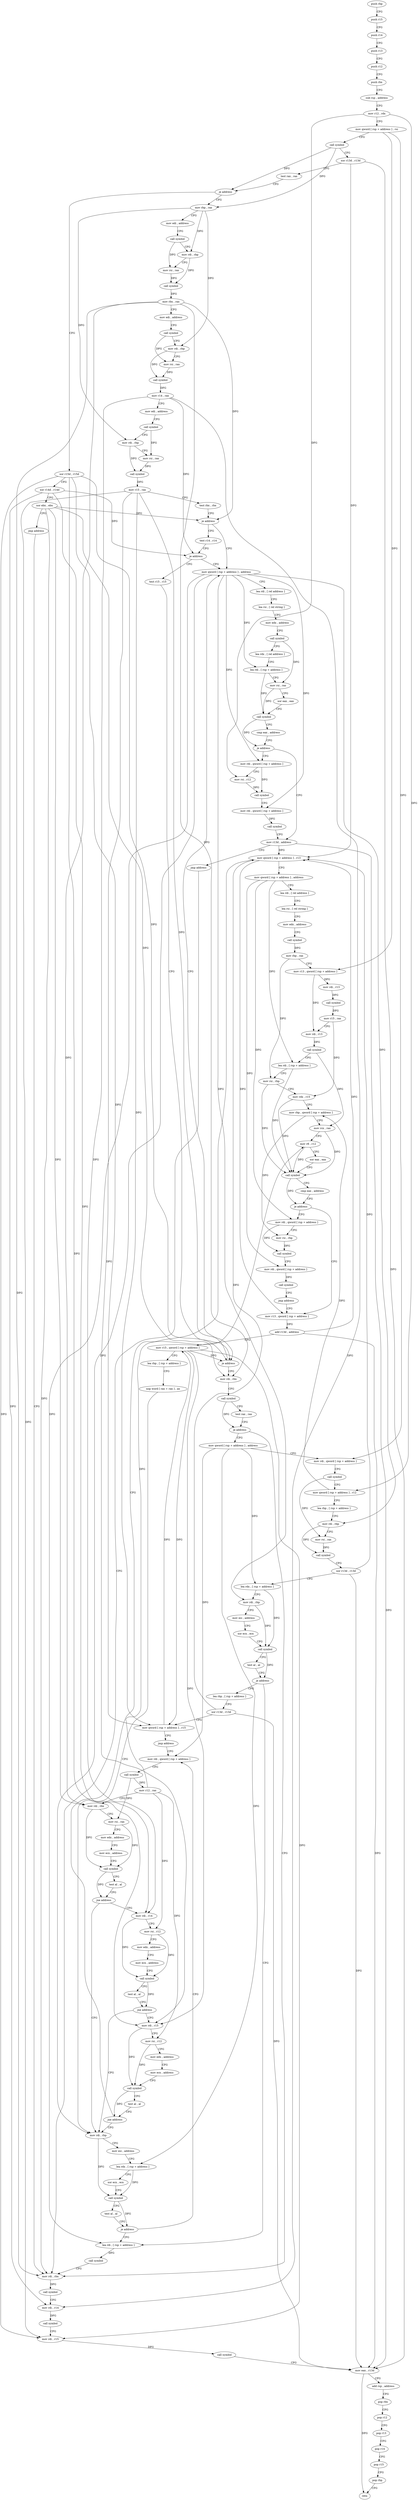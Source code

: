 digraph "func" {
"114080" [label = "push rbp" ]
"114081" [label = "push r15" ]
"114083" [label = "push r14" ]
"114085" [label = "push r13" ]
"114087" [label = "push r12" ]
"114089" [label = "push rbx" ]
"114090" [label = "sub rsp , address" ]
"114094" [label = "mov r12 , rdx" ]
"114097" [label = "mov qword [ rsp + address ] , rsi" ]
"114102" [label = "call symbol" ]
"114107" [label = "xor r13d , r13d" ]
"114110" [label = "test rax , rax" ]
"114113" [label = "je address" ]
"114599" [label = "xor r15d , r15d" ]
"114119" [label = "mov rbp , rax" ]
"114602" [label = "xor r14d , r14d" ]
"114605" [label = "xor ebx , ebx" ]
"114607" [label = "jmp address" ]
"114710" [label = "mov rdi , rbx" ]
"114122" [label = "mov edi , address" ]
"114127" [label = "call symbol" ]
"114132" [label = "mov rdi , rbp" ]
"114135" [label = "mov rsi , rax" ]
"114138" [label = "call symbol" ]
"114143" [label = "mov rbx , rax" ]
"114146" [label = "mov edi , address" ]
"114151" [label = "call symbol" ]
"114156" [label = "mov rdi , rbp" ]
"114159" [label = "mov rsi , rax" ]
"114162" [label = "call symbol" ]
"114167" [label = "mov r14 , rax" ]
"114170" [label = "mov edi , address" ]
"114175" [label = "call symbol" ]
"114180" [label = "mov rdi , rbp" ]
"114183" [label = "mov rsi , rax" ]
"114186" [label = "call symbol" ]
"114191" [label = "mov r15 , rax" ]
"114194" [label = "test rbx , rbx" ]
"114197" [label = "je address" ]
"114609" [label = "mov qword [ rsp + address ] , address" ]
"114203" [label = "test r14 , r14" ]
"114713" [label = "call symbol" ]
"114718" [label = "mov rdi , r14" ]
"114721" [label = "call symbol" ]
"114726" [label = "mov rdi , r15" ]
"114729" [label = "call symbol" ]
"114734" [label = "mov eax , r13d" ]
"114737" [label = "add rsp , address" ]
"114741" [label = "pop rbx" ]
"114742" [label = "pop r12" ]
"114744" [label = "pop r13" ]
"114746" [label = "pop r14" ]
"114748" [label = "pop r15" ]
"114750" [label = "pop rbp" ]
"114751" [label = "retn" ]
"114618" [label = "lea rdi , [ rel address ]" ]
"114625" [label = "lea rsi , [ rel string ]" ]
"114632" [label = "mov edx , address" ]
"114637" [label = "call symbol" ]
"114642" [label = "lea rdx , [ rel address ]" ]
"114649" [label = "lea rdi , [ rsp + address ]" ]
"114654" [label = "mov rsi , rax" ]
"114657" [label = "xor eax , eax" ]
"114659" [label = "call symbol" ]
"114664" [label = "cmp eax , address" ]
"114667" [label = "je address" ]
"114692" [label = "mov r13d , address" ]
"114669" [label = "mov rdi , qword [ rsp + address ]" ]
"114206" [label = "je address" ]
"114212" [label = "test r15 , r15" ]
"114698" [label = "jmp address" ]
"114674" [label = "mov rsi , r12" ]
"114677" [label = "call symbol" ]
"114682" [label = "mov rdi , qword [ rsp + address ]" ]
"114687" [label = "call symbol" ]
"114215" [label = "je address" ]
"114221" [label = "mov rdi , rbx" ]
"114224" [label = "call symbol" ]
"114229" [label = "test rax , rax" ]
"114232" [label = "je address" ]
"114238" [label = "mov qword [ rsp + address ] , address" ]
"114247" [label = "mov rdi , qword [ rsp + address ]" ]
"114252" [label = "call symbol" ]
"114257" [label = "mov qword [ rsp + address ] , r12" ]
"114262" [label = "lea rbp , [ rsp + address ]" ]
"114267" [label = "mov rdi , rbp" ]
"114270" [label = "mov rsi , rax" ]
"114273" [label = "call symbol" ]
"114278" [label = "xor r13d , r13d" ]
"114281" [label = "lea rdx , [ rsp + address ]" ]
"114286" [label = "mov rdi , rbp" ]
"114289" [label = "mov esi , address" ]
"114294" [label = "xor ecx , ecx" ]
"114296" [label = "call symbol" ]
"114301" [label = "test al , al" ]
"114303" [label = "je address" ]
"114700" [label = "lea rdi , [ rsp + address ]" ]
"114309" [label = "lea rbp , [ rsp + address ]" ]
"114705" [label = "call symbol" ]
"114314" [label = "xor r13d , r13d" ]
"114317" [label = "mov qword [ rsp + address ] , r15" ]
"114322" [label = "jmp address" ]
"114380" [label = "mov rdi , qword [ rsp + address ]" ]
"114385" [label = "call symbol" ]
"114390" [label = "mov r12 , rax" ]
"114393" [label = "mov rdi , rbx" ]
"114396" [label = "mov rsi , rax" ]
"114399" [label = "mov edx , address" ]
"114404" [label = "mov ecx , address" ]
"114409" [label = "call symbol" ]
"114414" [label = "test al , al" ]
"114416" [label = "jne address" ]
"114352" [label = "mov rdi , rbp" ]
"114418" [label = "mov rdi , r14" ]
"114355" [label = "mov esi , address" ]
"114360" [label = "lea rdx , [ rsp + address ]" ]
"114365" [label = "xor ecx , ecx" ]
"114367" [label = "call symbol" ]
"114372" [label = "test al , al" ]
"114374" [label = "je address" ]
"114421" [label = "mov rsi , r12" ]
"114424" [label = "mov edx , address" ]
"114429" [label = "mov ecx , address" ]
"114434" [label = "call symbol" ]
"114439" [label = "test al , al" ]
"114441" [label = "jne address" ]
"114443" [label = "mov rdi , r15" ]
"114446" [label = "mov rsi , r12" ]
"114449" [label = "mov edx , address" ]
"114454" [label = "mov ecx , address" ]
"114459" [label = "call symbol" ]
"114464" [label = "test al , al" ]
"114466" [label = "jne address" ]
"114468" [label = "mov qword [ rsp + address ] , r13" ]
"114473" [label = "mov qword [ rsp + address ] , address" ]
"114482" [label = "lea rdi , [ rel address ]" ]
"114489" [label = "lea rsi , [ rel string ]" ]
"114496" [label = "mov edx , address" ]
"114501" [label = "call symbol" ]
"114506" [label = "mov rbp , rax" ]
"114509" [label = "mov r13 , qword [ rsp + address ]" ]
"114514" [label = "mov rdi , r13" ]
"114517" [label = "call symbol" ]
"114522" [label = "mov r15 , rax" ]
"114525" [label = "mov rdi , r13" ]
"114528" [label = "call symbol" ]
"114533" [label = "lea rdi , [ rsp + address ]" ]
"114538" [label = "mov rsi , rbp" ]
"114541" [label = "mov rdx , r15" ]
"114544" [label = "mov rbp , qword [ rsp + address ]" ]
"114549" [label = "mov rcx , rax" ]
"114552" [label = "mov r8 , r12" ]
"114555" [label = "xor eax , eax" ]
"114557" [label = "call symbol" ]
"114562" [label = "cmp eax , address" ]
"114565" [label = "je address" ]
"114324" [label = "mov r13 , qword [ rsp + address ]" ]
"114571" [label = "mov rdi , qword [ rsp + address ]" ]
"114329" [label = "add r13d , address" ]
"114333" [label = "mov r15 , qword [ rsp + address ]" ]
"114338" [label = "lea rbp , [ rsp + address ]" ]
"114343" [label = "nop word [ rax + rax ] , ax" ]
"114576" [label = "mov rsi , rbp" ]
"114579" [label = "call symbol" ]
"114584" [label = "mov rdi , qword [ rsp + address ]" ]
"114589" [label = "call symbol" ]
"114594" [label = "jmp address" ]
"114080" -> "114081" [ label = "CFG" ]
"114081" -> "114083" [ label = "CFG" ]
"114083" -> "114085" [ label = "CFG" ]
"114085" -> "114087" [ label = "CFG" ]
"114087" -> "114089" [ label = "CFG" ]
"114089" -> "114090" [ label = "CFG" ]
"114090" -> "114094" [ label = "CFG" ]
"114094" -> "114097" [ label = "CFG" ]
"114094" -> "114674" [ label = "DFG" ]
"114094" -> "114257" [ label = "DFG" ]
"114097" -> "114102" [ label = "CFG" ]
"114097" -> "114247" [ label = "DFG" ]
"114097" -> "114509" [ label = "DFG" ]
"114102" -> "114107" [ label = "CFG" ]
"114102" -> "114113" [ label = "DFG" ]
"114102" -> "114119" [ label = "DFG" ]
"114107" -> "114110" [ label = "CFG" ]
"114107" -> "114734" [ label = "DFG" ]
"114107" -> "114468" [ label = "DFG" ]
"114110" -> "114113" [ label = "CFG" ]
"114113" -> "114599" [ label = "CFG" ]
"114113" -> "114119" [ label = "CFG" ]
"114599" -> "114602" [ label = "CFG" ]
"114599" -> "114726" [ label = "DFG" ]
"114599" -> "114215" [ label = "DFG" ]
"114599" -> "114317" [ label = "DFG" ]
"114599" -> "114443" [ label = "DFG" ]
"114119" -> "114122" [ label = "CFG" ]
"114119" -> "114132" [ label = "DFG" ]
"114119" -> "114156" [ label = "DFG" ]
"114119" -> "114180" [ label = "DFG" ]
"114602" -> "114605" [ label = "CFG" ]
"114602" -> "114718" [ label = "DFG" ]
"114602" -> "114206" [ label = "DFG" ]
"114602" -> "114418" [ label = "DFG" ]
"114605" -> "114607" [ label = "CFG" ]
"114605" -> "114197" [ label = "DFG" ]
"114605" -> "114710" [ label = "DFG" ]
"114605" -> "114221" [ label = "DFG" ]
"114605" -> "114393" [ label = "DFG" ]
"114607" -> "114710" [ label = "CFG" ]
"114710" -> "114713" [ label = "DFG" ]
"114122" -> "114127" [ label = "CFG" ]
"114127" -> "114132" [ label = "CFG" ]
"114127" -> "114135" [ label = "DFG" ]
"114132" -> "114135" [ label = "CFG" ]
"114132" -> "114138" [ label = "DFG" ]
"114135" -> "114138" [ label = "DFG" ]
"114138" -> "114143" [ label = "DFG" ]
"114143" -> "114146" [ label = "CFG" ]
"114143" -> "114197" [ label = "DFG" ]
"114143" -> "114710" [ label = "DFG" ]
"114143" -> "114221" [ label = "DFG" ]
"114143" -> "114393" [ label = "DFG" ]
"114146" -> "114151" [ label = "CFG" ]
"114151" -> "114156" [ label = "CFG" ]
"114151" -> "114159" [ label = "DFG" ]
"114156" -> "114159" [ label = "CFG" ]
"114156" -> "114162" [ label = "DFG" ]
"114159" -> "114162" [ label = "DFG" ]
"114162" -> "114167" [ label = "DFG" ]
"114167" -> "114170" [ label = "CFG" ]
"114167" -> "114718" [ label = "DFG" ]
"114167" -> "114206" [ label = "DFG" ]
"114167" -> "114418" [ label = "DFG" ]
"114170" -> "114175" [ label = "CFG" ]
"114175" -> "114180" [ label = "CFG" ]
"114175" -> "114183" [ label = "DFG" ]
"114180" -> "114183" [ label = "CFG" ]
"114180" -> "114186" [ label = "DFG" ]
"114183" -> "114186" [ label = "DFG" ]
"114186" -> "114191" [ label = "DFG" ]
"114191" -> "114194" [ label = "CFG" ]
"114191" -> "114726" [ label = "DFG" ]
"114191" -> "114215" [ label = "DFG" ]
"114191" -> "114317" [ label = "DFG" ]
"114191" -> "114443" [ label = "DFG" ]
"114194" -> "114197" [ label = "CFG" ]
"114197" -> "114609" [ label = "CFG" ]
"114197" -> "114203" [ label = "CFG" ]
"114609" -> "114618" [ label = "CFG" ]
"114609" -> "114669" [ label = "DFG" ]
"114609" -> "114682" [ label = "DFG" ]
"114609" -> "114649" [ label = "DFG" ]
"114609" -> "114267" [ label = "DFG" ]
"114609" -> "114286" [ label = "DFG" ]
"114609" -> "114700" [ label = "DFG" ]
"114609" -> "114352" [ label = "DFG" ]
"114203" -> "114206" [ label = "CFG" ]
"114713" -> "114718" [ label = "CFG" ]
"114718" -> "114721" [ label = "DFG" ]
"114721" -> "114726" [ label = "CFG" ]
"114726" -> "114729" [ label = "DFG" ]
"114729" -> "114734" [ label = "CFG" ]
"114734" -> "114737" [ label = "CFG" ]
"114734" -> "114751" [ label = "DFG" ]
"114737" -> "114741" [ label = "CFG" ]
"114741" -> "114742" [ label = "CFG" ]
"114742" -> "114744" [ label = "CFG" ]
"114744" -> "114746" [ label = "CFG" ]
"114746" -> "114748" [ label = "CFG" ]
"114748" -> "114750" [ label = "CFG" ]
"114750" -> "114751" [ label = "CFG" ]
"114618" -> "114625" [ label = "CFG" ]
"114625" -> "114632" [ label = "CFG" ]
"114632" -> "114637" [ label = "CFG" ]
"114637" -> "114642" [ label = "CFG" ]
"114637" -> "114654" [ label = "DFG" ]
"114642" -> "114649" [ label = "CFG" ]
"114649" -> "114654" [ label = "CFG" ]
"114649" -> "114659" [ label = "DFG" ]
"114654" -> "114657" [ label = "CFG" ]
"114654" -> "114659" [ label = "DFG" ]
"114657" -> "114659" [ label = "CFG" ]
"114659" -> "114664" [ label = "CFG" ]
"114659" -> "114667" [ label = "DFG" ]
"114664" -> "114667" [ label = "CFG" ]
"114667" -> "114692" [ label = "CFG" ]
"114667" -> "114669" [ label = "CFG" ]
"114692" -> "114698" [ label = "CFG" ]
"114692" -> "114734" [ label = "DFG" ]
"114692" -> "114468" [ label = "DFG" ]
"114669" -> "114674" [ label = "CFG" ]
"114669" -> "114677" [ label = "DFG" ]
"114206" -> "114609" [ label = "CFG" ]
"114206" -> "114212" [ label = "CFG" ]
"114212" -> "114215" [ label = "CFG" ]
"114698" -> "114710" [ label = "CFG" ]
"114674" -> "114677" [ label = "DFG" ]
"114677" -> "114682" [ label = "CFG" ]
"114682" -> "114687" [ label = "DFG" ]
"114687" -> "114692" [ label = "CFG" ]
"114215" -> "114609" [ label = "CFG" ]
"114215" -> "114221" [ label = "CFG" ]
"114221" -> "114224" [ label = "CFG" ]
"114224" -> "114229" [ label = "CFG" ]
"114224" -> "114232" [ label = "DFG" ]
"114229" -> "114232" [ label = "CFG" ]
"114232" -> "114710" [ label = "CFG" ]
"114232" -> "114238" [ label = "CFG" ]
"114238" -> "114247" [ label = "CFG" ]
"114238" -> "114380" [ label = "DFG" ]
"114238" -> "114281" [ label = "DFG" ]
"114238" -> "114360" [ label = "DFG" ]
"114247" -> "114252" [ label = "CFG" ]
"114252" -> "114257" [ label = "CFG" ]
"114252" -> "114270" [ label = "DFG" ]
"114257" -> "114262" [ label = "CFG" ]
"114257" -> "114544" [ label = "DFG" ]
"114262" -> "114267" [ label = "CFG" ]
"114267" -> "114270" [ label = "CFG" ]
"114267" -> "114273" [ label = "DFG" ]
"114270" -> "114273" [ label = "DFG" ]
"114273" -> "114278" [ label = "CFG" ]
"114278" -> "114281" [ label = "CFG" ]
"114278" -> "114734" [ label = "DFG" ]
"114278" -> "114468" [ label = "DFG" ]
"114281" -> "114286" [ label = "CFG" ]
"114281" -> "114296" [ label = "DFG" ]
"114286" -> "114289" [ label = "CFG" ]
"114286" -> "114296" [ label = "DFG" ]
"114289" -> "114294" [ label = "CFG" ]
"114294" -> "114296" [ label = "CFG" ]
"114296" -> "114301" [ label = "CFG" ]
"114296" -> "114303" [ label = "DFG" ]
"114301" -> "114303" [ label = "CFG" ]
"114303" -> "114700" [ label = "CFG" ]
"114303" -> "114309" [ label = "CFG" ]
"114700" -> "114705" [ label = "DFG" ]
"114309" -> "114314" [ label = "CFG" ]
"114705" -> "114710" [ label = "CFG" ]
"114314" -> "114317" [ label = "CFG" ]
"114314" -> "114734" [ label = "DFG" ]
"114314" -> "114468" [ label = "DFG" ]
"114317" -> "114322" [ label = "CFG" ]
"114317" -> "114333" [ label = "DFG" ]
"114322" -> "114380" [ label = "CFG" ]
"114380" -> "114385" [ label = "CFG" ]
"114385" -> "114390" [ label = "DFG" ]
"114385" -> "114396" [ label = "DFG" ]
"114390" -> "114393" [ label = "CFG" ]
"114390" -> "114421" [ label = "DFG" ]
"114390" -> "114446" [ label = "DFG" ]
"114390" -> "114552" [ label = "DFG" ]
"114393" -> "114396" [ label = "CFG" ]
"114393" -> "114409" [ label = "DFG" ]
"114396" -> "114399" [ label = "CFG" ]
"114396" -> "114409" [ label = "DFG" ]
"114399" -> "114404" [ label = "CFG" ]
"114404" -> "114409" [ label = "CFG" ]
"114409" -> "114414" [ label = "CFG" ]
"114409" -> "114416" [ label = "DFG" ]
"114414" -> "114416" [ label = "CFG" ]
"114416" -> "114352" [ label = "CFG" ]
"114416" -> "114418" [ label = "CFG" ]
"114352" -> "114355" [ label = "CFG" ]
"114352" -> "114367" [ label = "DFG" ]
"114418" -> "114421" [ label = "CFG" ]
"114418" -> "114434" [ label = "DFG" ]
"114355" -> "114360" [ label = "CFG" ]
"114360" -> "114365" [ label = "CFG" ]
"114360" -> "114367" [ label = "DFG" ]
"114365" -> "114367" [ label = "CFG" ]
"114367" -> "114372" [ label = "CFG" ]
"114367" -> "114374" [ label = "DFG" ]
"114372" -> "114374" [ label = "CFG" ]
"114374" -> "114700" [ label = "CFG" ]
"114374" -> "114380" [ label = "CFG" ]
"114421" -> "114424" [ label = "CFG" ]
"114421" -> "114434" [ label = "DFG" ]
"114424" -> "114429" [ label = "CFG" ]
"114429" -> "114434" [ label = "CFG" ]
"114434" -> "114439" [ label = "CFG" ]
"114434" -> "114441" [ label = "DFG" ]
"114439" -> "114441" [ label = "CFG" ]
"114441" -> "114352" [ label = "CFG" ]
"114441" -> "114443" [ label = "CFG" ]
"114443" -> "114446" [ label = "CFG" ]
"114443" -> "114459" [ label = "DFG" ]
"114446" -> "114449" [ label = "CFG" ]
"114446" -> "114459" [ label = "DFG" ]
"114449" -> "114454" [ label = "CFG" ]
"114454" -> "114459" [ label = "CFG" ]
"114459" -> "114464" [ label = "CFG" ]
"114459" -> "114466" [ label = "DFG" ]
"114464" -> "114466" [ label = "CFG" ]
"114466" -> "114352" [ label = "CFG" ]
"114466" -> "114468" [ label = "CFG" ]
"114468" -> "114473" [ label = "CFG" ]
"114468" -> "114324" [ label = "DFG" ]
"114473" -> "114482" [ label = "CFG" ]
"114473" -> "114571" [ label = "DFG" ]
"114473" -> "114584" [ label = "DFG" ]
"114473" -> "114533" [ label = "DFG" ]
"114482" -> "114489" [ label = "CFG" ]
"114489" -> "114496" [ label = "CFG" ]
"114496" -> "114501" [ label = "CFG" ]
"114501" -> "114506" [ label = "DFG" ]
"114506" -> "114509" [ label = "CFG" ]
"114506" -> "114538" [ label = "DFG" ]
"114509" -> "114514" [ label = "DFG" ]
"114509" -> "114525" [ label = "DFG" ]
"114514" -> "114517" [ label = "DFG" ]
"114517" -> "114522" [ label = "DFG" ]
"114522" -> "114525" [ label = "CFG" ]
"114522" -> "114541" [ label = "DFG" ]
"114525" -> "114528" [ label = "DFG" ]
"114528" -> "114533" [ label = "CFG" ]
"114528" -> "114549" [ label = "DFG" ]
"114533" -> "114538" [ label = "CFG" ]
"114533" -> "114557" [ label = "DFG" ]
"114538" -> "114541" [ label = "CFG" ]
"114538" -> "114557" [ label = "DFG" ]
"114541" -> "114544" [ label = "CFG" ]
"114541" -> "114557" [ label = "DFG" ]
"114544" -> "114549" [ label = "CFG" ]
"114544" -> "114576" [ label = "DFG" ]
"114549" -> "114552" [ label = "CFG" ]
"114549" -> "114557" [ label = "DFG" ]
"114552" -> "114555" [ label = "CFG" ]
"114552" -> "114557" [ label = "DFG" ]
"114555" -> "114557" [ label = "CFG" ]
"114557" -> "114562" [ label = "CFG" ]
"114557" -> "114565" [ label = "DFG" ]
"114562" -> "114565" [ label = "CFG" ]
"114565" -> "114324" [ label = "CFG" ]
"114565" -> "114571" [ label = "CFG" ]
"114324" -> "114329" [ label = "DFG" ]
"114571" -> "114576" [ label = "CFG" ]
"114571" -> "114579" [ label = "DFG" ]
"114329" -> "114333" [ label = "CFG" ]
"114329" -> "114734" [ label = "DFG" ]
"114329" -> "114468" [ label = "DFG" ]
"114333" -> "114338" [ label = "CFG" ]
"114333" -> "114726" [ label = "DFG" ]
"114333" -> "114215" [ label = "DFG" ]
"114333" -> "114317" [ label = "DFG" ]
"114333" -> "114443" [ label = "DFG" ]
"114338" -> "114343" [ label = "CFG" ]
"114343" -> "114352" [ label = "CFG" ]
"114576" -> "114579" [ label = "DFG" ]
"114579" -> "114584" [ label = "CFG" ]
"114584" -> "114589" [ label = "DFG" ]
"114589" -> "114594" [ label = "CFG" ]
"114594" -> "114324" [ label = "CFG" ]
}
